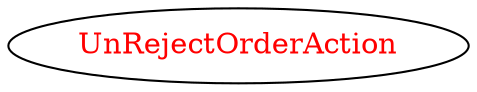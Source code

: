 digraph dependencyGraph {
 concentrate=true;
 ranksep="2.0";
 rankdir="LR"; 
 splines="ortho";
"UnRejectOrderAction" [fontcolor="red"];
}